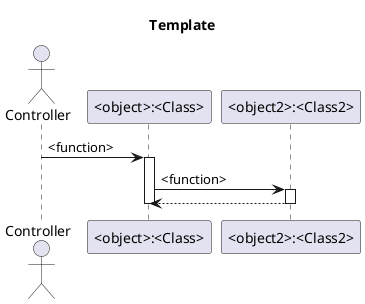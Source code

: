 @startuml template
title Template 

actor Controller as c
participant "<object>:<Class>" as a
participant "<object2>:<Class2>" as b

c -> a : <function>
Activate a
a -> b : <function>
Activate b
b --> a
Deactivate b
Deactivate a

@enduml